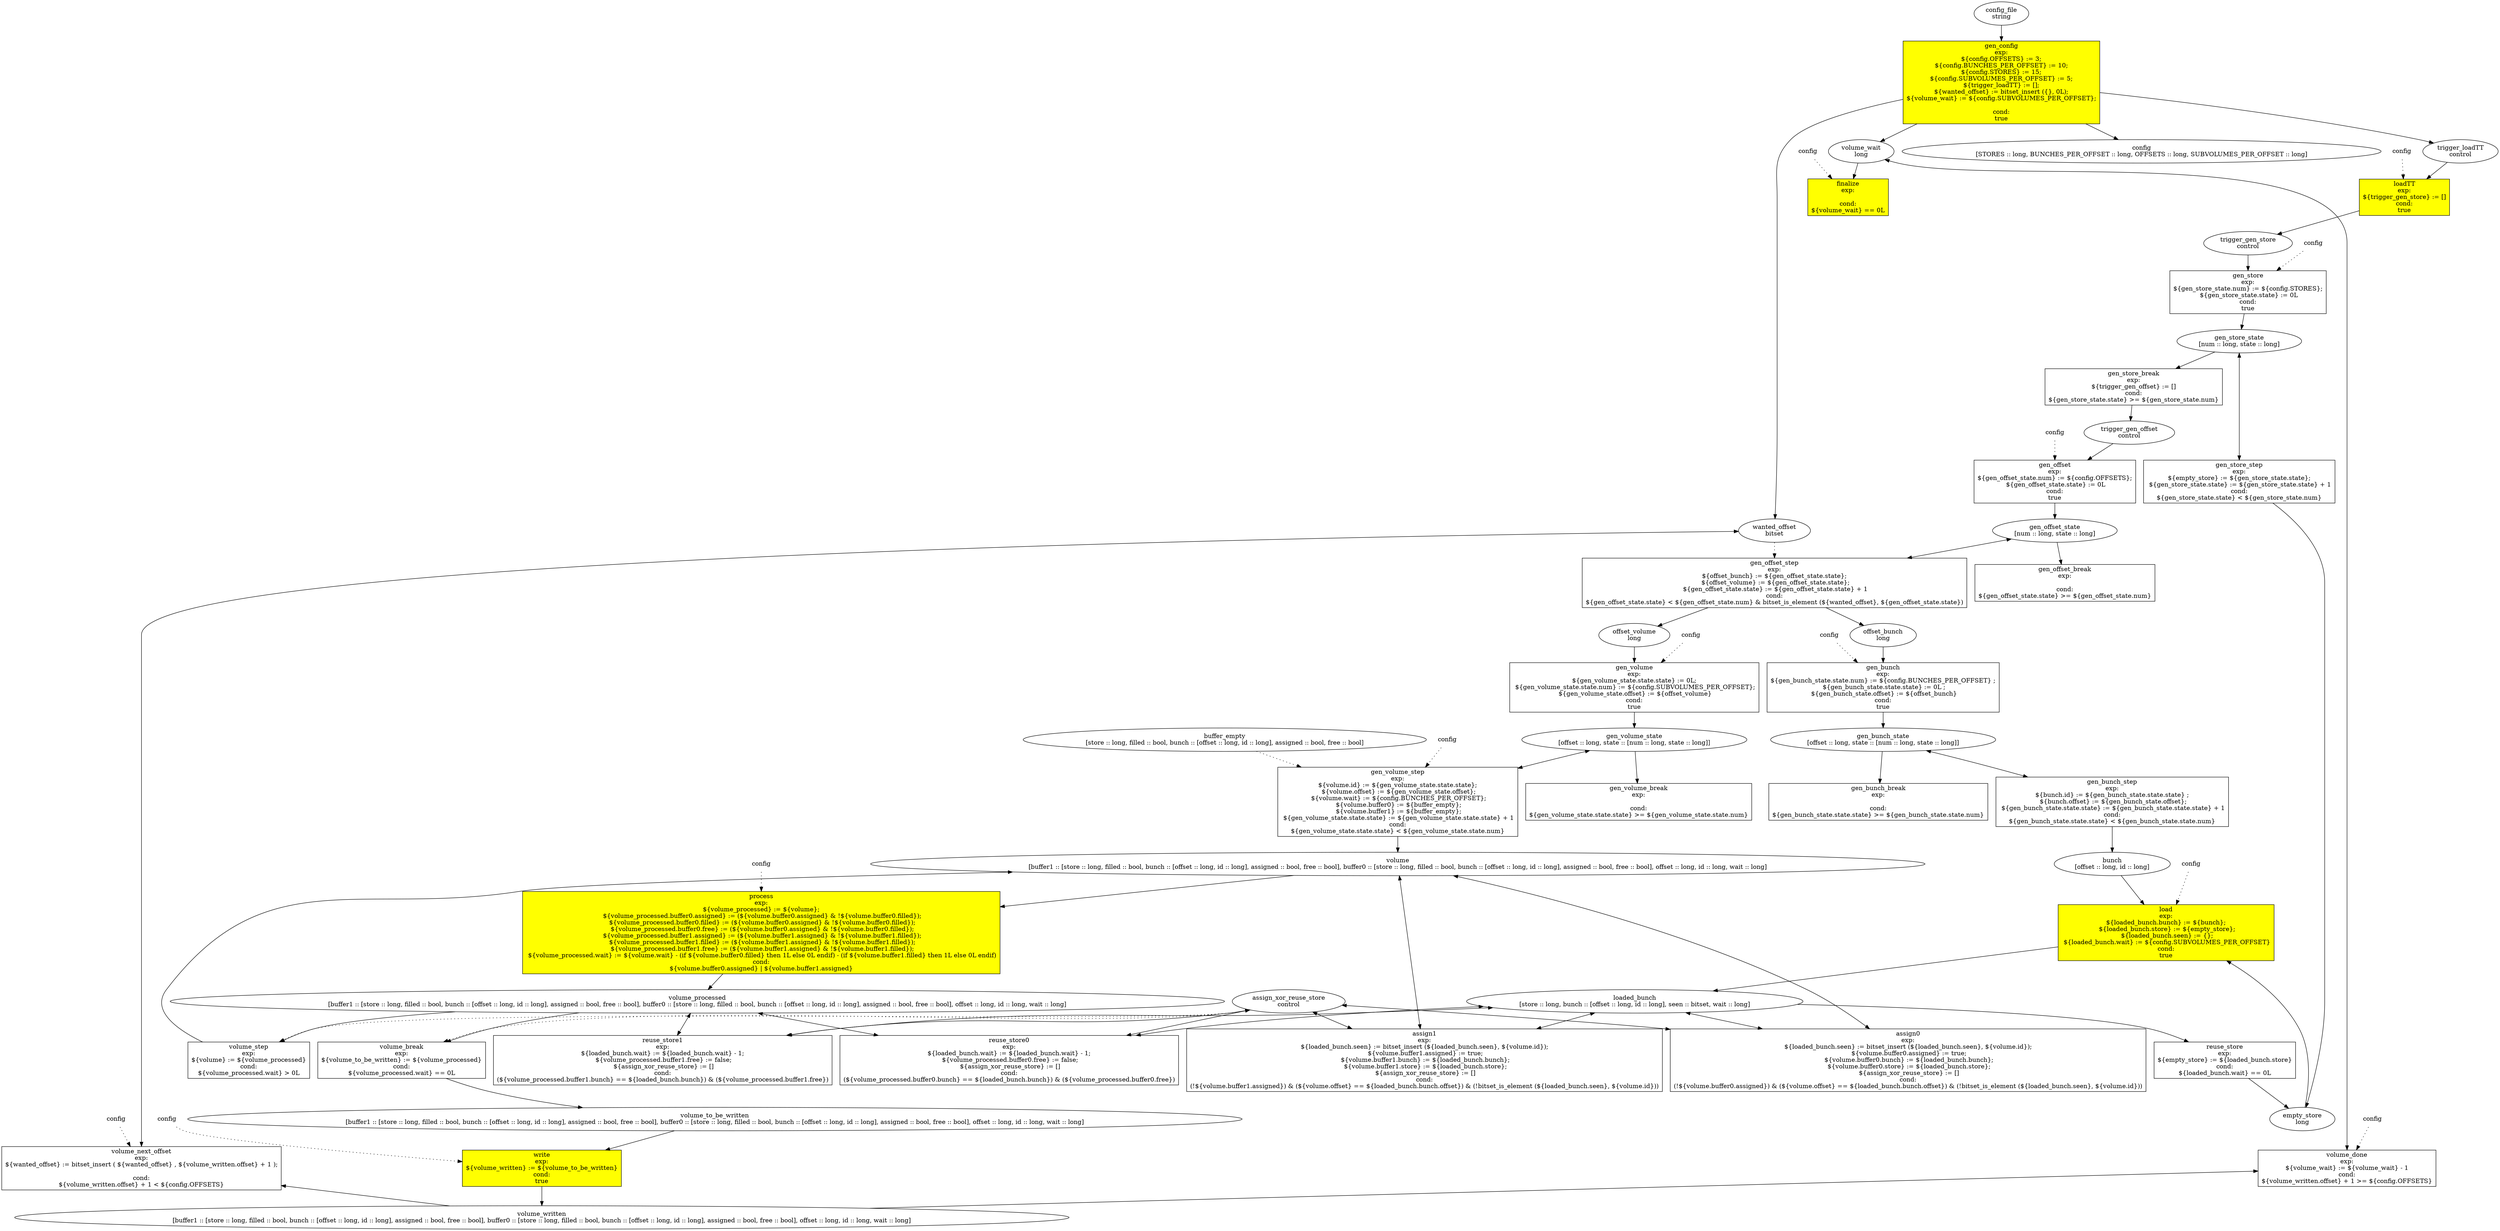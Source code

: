 digraph KDM {
t1 [label = "loadTT\nexp:\n${trigger_gen_store} := []\ncond:\ntrue", shape = "rectangle", style="filled", fillcolor="yellow"];
t2 [label = "gen_store\nexp:\n${gen_store_state.num} := ${config.STORES};\n ${gen_store_state.state} := 0L\ncond:\ntrue", shape = "rectangle"];
t26 [label = "finalize\nexp:\n\ncond:\n${volume_wait} == 0L", shape = "rectangle", style="filled", fillcolor="yellow"];
t4 [label = "gen_store_break\nexp:\n${trigger_gen_offset} := []\ncond:\n${gen_store_state.state} >= ${gen_store_state.num}", shape = "rectangle"];
t22 [label = "volume_break\nexp:\n${volume_to_be_written} := ${volume_processed}\ncond:\n${volume_processed.wait} == 0L", shape = "rectangle"];
t20 [label = "reuse_store1\nexp:\n${loaded_bunch.wait} := ${loaded_bunch.wait} - 1;\n ${volume_processed.buffer1.free} := false;\n ${assign_xor_reuse_store} := []\ncond:\n(${volume_processed.buffer1.bunch} == ${loaded_bunch.bunch}) & (${volume_processed.buffer1.free})", shape = "rectangle"];
t15 [label = "reuse_store\nexp:\n${empty_store} := ${loaded_bunch.store}\ncond:\n${loaded_bunch.wait} == 0L", shape = "rectangle"];
t18 [label = "process\nexp:\n${volume_processed} := ${volume};\n ${volume_processed.buffer0.assigned} := (${volume.buffer0.assigned} & !${volume.buffer0.filled});\n ${volume_processed.buffer0.filled} := (${volume.buffer0.assigned} & !${volume.buffer0.filled});\n ${volume_processed.buffer0.free} := (${volume.buffer0.assigned} & !${volume.buffer0.filled});\n ${volume_processed.buffer1.assigned} := (${volume.buffer1.assigned} & !${volume.buffer1.filled});\n ${volume_processed.buffer1.filled} := (${volume.buffer1.assigned} & !${volume.buffer1.filled});\n ${volume_processed.buffer1.free} := (${volume.buffer1.assigned} & !${volume.buffer1.filled});\n ${volume_processed.wait} := ${volume.wait} - (if ${volume.buffer0.filled} then 1L else 0L endif) - (if ${volume.buffer1.filled} then 1L else 0L endif)\ncond:\n${volume.buffer0.assigned} | ${volume.buffer1.assigned}", shape = "rectangle", style="filled", fillcolor="yellow"];
t21 [label = "volume_step\nexp:\n${volume} := ${volume_processed}\ncond:\n${volume_processed.wait} > 0L", shape = "rectangle"];
t6 [label = "gen_offset_step\nexp:\n${offset_bunch} := ${gen_offset_state.state};\n ${offset_volume} := ${gen_offset_state.state};\n ${gen_offset_state.state} := ${gen_offset_state.state} + 1\ncond:\n${gen_offset_state.state} < ${gen_offset_state.num} & bitset_is_element (${wanted_offset}, ${gen_offset_state.state})", shape = "rectangle"];
t14 [label = "load\nexp:\n${loaded_bunch.bunch} := ${bunch};\n ${loaded_bunch.store} := ${empty_store};\n ${loaded_bunch.seen} := {};\n ${loaded_bunch.wait} := ${config.SUBVOLUMES_PER_OFFSET}\ncond:\ntrue", shape = "rectangle", style="filled", fillcolor="yellow"];
t16 [label = "assign0\nexp:\n${loaded_bunch.seen} := bitset_insert (${loaded_bunch.seen}, ${volume.id});\n ${volume.buffer0.assigned} := true;\n ${volume.buffer0.bunch} := ${loaded_bunch.bunch};\n ${volume.buffer0.store} := ${loaded_bunch.store};\n ${assign_xor_reuse_store} := []\ncond:\n(!${volume.buffer0.assigned}) & (${volume.offset} == ${loaded_bunch.bunch.offset}) & (!bitset_is_element (${loaded_bunch.seen}, ${volume.id}))", shape = "rectangle"];
t7 [label = "gen_offset_break\nexp:\n\ncond:\n${gen_offset_state.state} >= ${gen_offset_state.num}", shape = "rectangle"];
t17 [label = "assign1\nexp:\n${loaded_bunch.seen} := bitset_insert (${loaded_bunch.seen}, ${volume.id});\n ${volume.buffer1.assigned} := true;\n ${volume.buffer1.bunch} := ${loaded_bunch.bunch};\n ${volume.buffer1.store} := ${loaded_bunch.store};\n ${assign_xor_reuse_store} := []\ncond:\n(!${volume.buffer1.assigned}) & (${volume.offset} == ${loaded_bunch.bunch.offset}) & (!bitset_is_element (${loaded_bunch.seen}, ${volume.id}))", shape = "rectangle"];
t13 [label = "gen_volume_break\nexp:\n\ncond:\n${gen_volume_state.state.state} >= ${gen_volume_state.state.num}", shape = "rectangle"];
t19 [label = "reuse_store0\nexp:\n${loaded_bunch.wait} := ${loaded_bunch.wait} - 1;\n ${volume_processed.buffer0.free} := false;\n ${assign_xor_reuse_store} := []\ncond:\n(${volume_processed.buffer0.bunch} == ${loaded_bunch.bunch}) & (${volume_processed.buffer0.free})", shape = "rectangle"];
t9 [label = "gen_bunch_step\nexp:\n${bunch.id} := ${gen_bunch_state.state.state} ;\n ${bunch.offset} := ${gen_bunch_state.offset};\n ${gen_bunch_state.state.state} := ${gen_bunch_state.state.state} + 1\ncond:\n${gen_bunch_state.state.state} < ${gen_bunch_state.state.num}", shape = "rectangle"];
t11 [label = "gen_volume\nexp:\n${gen_volume_state.state.state} := 0L;\n ${gen_volume_state.state.num} := ${config.SUBVOLUMES_PER_OFFSET};\n ${gen_volume_state.offset} := ${offset_volume}\ncond:\ntrue", shape = "rectangle"];
t10 [label = "gen_bunch_break\nexp:\n\ncond:\n${gen_bunch_state.state.state} >= ${gen_bunch_state.state.num}", shape = "rectangle"];
t12 [label = "gen_volume_step\nexp:\n${volume.id} := ${gen_volume_state.state.state};\n ${volume.offset} := ${gen_volume_state.offset};\n ${volume.wait} := ${config.BUNCHES_PER_OFFSET};\n ${volume.buffer0} := ${buffer_empty};\n ${volume.buffer1} := ${buffer_empty};\n ${gen_volume_state.state.state} := ${gen_volume_state.state.state} + 1\ncond:\n${gen_volume_state.state.state} < ${gen_volume_state.state.num}", shape = "rectangle"];
t5 [label = "gen_offset\nexp:\n${gen_offset_state.num} := ${config.OFFSETS};\n ${gen_offset_state.state} := 0L\ncond:\ntrue", shape = "rectangle"];
t3 [label = "gen_store_step\nexp:\n${empty_store} := ${gen_store_state.state};\n ${gen_store_state.state} := ${gen_store_state.state} + 1\ncond:\n${gen_store_state.state} < ${gen_store_state.num}", shape = "rectangle"];
t8 [label = "gen_bunch\nexp:\n${gen_bunch_state.state.num} := ${config.BUNCHES_PER_OFFSET} ;\n ${gen_bunch_state.state.state} := 0L ;\n ${gen_bunch_state.offset} := ${offset_bunch}\ncond:\ntrue", shape = "rectangle"];
p6 [label = "trigger_gen_offset\ncontrol", shape = "ellipse"];
p20 [label = "buffer_empty\n[store :: long, filled :: bool, bunch :: [offset :: long, id :: long], assigned :: bool, free :: bool]", shape = "ellipse"];
p18 [label = "volume_written\n[buffer1 :: [store :: long, filled :: bool, bunch :: [offset :: long, id :: long], assigned :: bool, free :: bool], buffer0 :: [store :: long, filled :: bool, bunch :: [offset :: long, id :: long], assigned :: bool, free :: bool], offset :: long, id :: long, wait :: long]", shape = "ellipse"];
p8 [label = "gen_offset_state\n[num :: long, state :: long]", shape = "ellipse"];
p7 [label = "wanted_offset\nbitset", shape = "ellipse"];
p10 [label = "offset_volume\nlong", shape = "ellipse"];
p5 [label = "empty_store\nlong", shape = "ellipse"];
p14 [label = "gen_volume_state\n[offset :: long, state :: [num :: long, state :: long]]", shape = "ellipse"];
p12 [label = "bunch\n[offset :: long, id :: long]", shape = "ellipse"];
p2 [label = "trigger_gen_store\ncontrol", shape = "ellipse"];
p4 [label = "gen_store_state\n[num :: long, state :: long]", shape = "ellipse"];
p19 [label = "volume_wait\nlong", shape = "ellipse"];
subgraph {
rank = same;
t25 [label = "volume_done\nexp:\n${volume_wait} := ${volume_wait} - 1\ncond:\n${volume_written.offset} + 1 >= ${config.OFFSETS}", shape = "rectangle"];
t24 [label = "volume_next_offset\nexp:\n${wanted_offset} := bitset_insert ( ${wanted_offset} , ${volume_written.offset} + 1 );\n\ncond:\n${volume_written.offset} + 1 < ${config.OFFSETS}", shape = "rectangle"];
t23 [label = "write\nexp:\n${volume_written} := ${volume_to_be_written}\ncond:\ntrue", shape = "rectangle", style="filled", fillcolor="yellow"];
}
p21 [label = "assign_xor_reuse_store\ncontrol", shape = "ellipse"];
p1 [label = "config\n[STORES :: long, BUNCHES_PER_OFFSET :: long, OFFSETS :: long, SUBVOLUMES_PER_OFFSET :: long]", shape = "ellipse"];
t0 [label = "gen_config\nexp:\n${config.OFFSETS} := 3;\n${config.BUNCHES_PER_OFFSET} := 10;\n${config.STORES} := 15;\n${config.SUBVOLUMES_PER_OFFSET} := 5;\n${trigger_loadTT} := [];\n${wanted_offset} := bitset_insert ({}, 0L);\n${volume_wait} := ${config.SUBVOLUMES_PER_OFFSET};\n\ncond:\ntrue", shape = "rectangle", style="filled", fillcolor="yellow"];
p17 [label = "volume_to_be_written\n[buffer1 :: [store :: long, filled :: bool, bunch :: [offset :: long, id :: long], assigned :: bool, free :: bool], buffer0 :: [store :: long, filled :: bool, bunch :: [offset :: long, id :: long], assigned :: bool, free :: bool], offset :: long, id :: long, wait :: long]", shape = "ellipse"];
p16 [label = "volume_processed\n[buffer1 :: [store :: long, filled :: bool, bunch :: [offset :: long, id :: long], assigned :: bool, free :: bool], buffer0 :: [store :: long, filled :: bool, bunch :: [offset :: long, id :: long], assigned :: bool, free :: bool], offset :: long, id :: long, wait :: long]", shape = "ellipse"];
p0 [label = "config_file\nstring", shape = "ellipse"];
p3 [label = "trigger_loadTT\ncontrol", shape = "ellipse"];
p9 [label = "offset_bunch\nlong", shape = "ellipse"];
p11 [label = "gen_bunch_state\n[offset :: long, state :: [num :: long, state :: long]]", shape = "ellipse"];
p13 [label = "loaded_bunch\n[store :: long, bunch :: [offset :: long, id :: long], seen :: bitset, wait :: long]", shape = "ellipse"];
p15 [label = "volume\n[buffer1 :: [store :: long, filled :: bool, bunch :: [offset :: long, id :: long], assigned :: bool, free :: bool], buffer0 :: [store :: long, filled :: bool, bunch :: [offset :: long, id :: long], assigned :: bool, free :: bool], offset :: long, id :: long, wait :: long]", shape = "ellipse"];
p0 -> t0 [];
t0 -> p1 [];
t0 -> p3 [];
t0 -> p7 [];
t0 -> p19 [];
p3 -> t1 [];
t1 -> p2 [];
p1t1 [label="config", shape="none"]
p1t1 -> t1 [style = "dotted"];
p1t2 [label="config", shape="none"]
p1t2 -> t2 [style = "dotted"];
p2 -> t2 [];
t2 -> p4 [];
p4 -> t3 [dir="both"];
t3 -> p5 [];
p4 -> t4 [];
t4 -> p6 [];
p1t5 [label="config", shape="none"]
p1t5 -> t5 [style = "dotted"];
p6 -> t5 [];
t5 -> p8 [];
p7 -> t6 [style = "dotted"];
p8 -> t6 [dir="both"];
t6 -> p9 [];
t6 -> p10 [];
p8 -> t7 [];
p1t8 [label="config", shape="none"]
p1t8 -> t8 [style = "dotted"];
p9 -> t8 [];
t8 -> p11 [];
p11 -> t9 [dir="both"];
t9 -> p12 [];
p11 -> t10 [];
p1t11 [label="config", shape="none"]
p1t11 -> t11 [style = "dotted"];
p10 -> t11 [];
t11 -> p14 [];
p1t12 [label="config", shape="none"]
p1t12 -> t12 [style = "dotted"];
p20 -> t12 [style = "dotted"];
p14 -> t12 [dir="both"];
t12 -> p15 [];
p14 -> t13 [];
p1t14 [label="config", shape="none"]
p1t14 -> t14 [style = "dotted"];
p5 -> t14 [];
p12 -> t14 [];
t14 -> p13 [];
p13 -> t15 [];
t15 -> p5 [];
p13 -> t16 [dir="both"];
p15 -> t16 [dir="both"];
p21 -> t16 [dir="both"];
p13 -> t17 [dir="both"];
p15 -> t17 [dir="both"];
p21 -> t17 [dir="both"];
p1t18 [label="config", shape="none"]
p1t18 -> t18 [style = "dotted"];
p15 -> t18 [];
t18 -> p16 [];
p13 -> t19 [dir="both"];
p16 -> t19 [dir="both"];
p21 -> t19 [dir="both"];
p13 -> t20 [dir="both"];
p16 -> t20 [dir="both"];
p21 -> t20 [dir="both"];
p16 -> t21 [];
t21 -> p15 [];
p21 -> t21 [style = "dotted"];
p16 -> t22 [];
t22 -> p17 [];
p21 -> t22 [style = "dotted"];
p1t23 [label="config", shape="none"]
p1t23 -> t23 [style = "dotted"];
p17 -> t23 [];
t23 -> p18 [];
p1t24 [label="config", shape="none"]
p1t24 -> t24 [style = "dotted"];
p7 -> t24 [dir="both"];
p18 -> t24 [];
p1t25 [label="config", shape="none"]
p1t25 -> t25 [style = "dotted"];
p18 -> t25 [];
p19 -> t25 [dir="both"];
p19 -> t26 [];
p1t26 [label="config", shape="none"]
p1t26 -> t26 [style = "dotted"];
}
